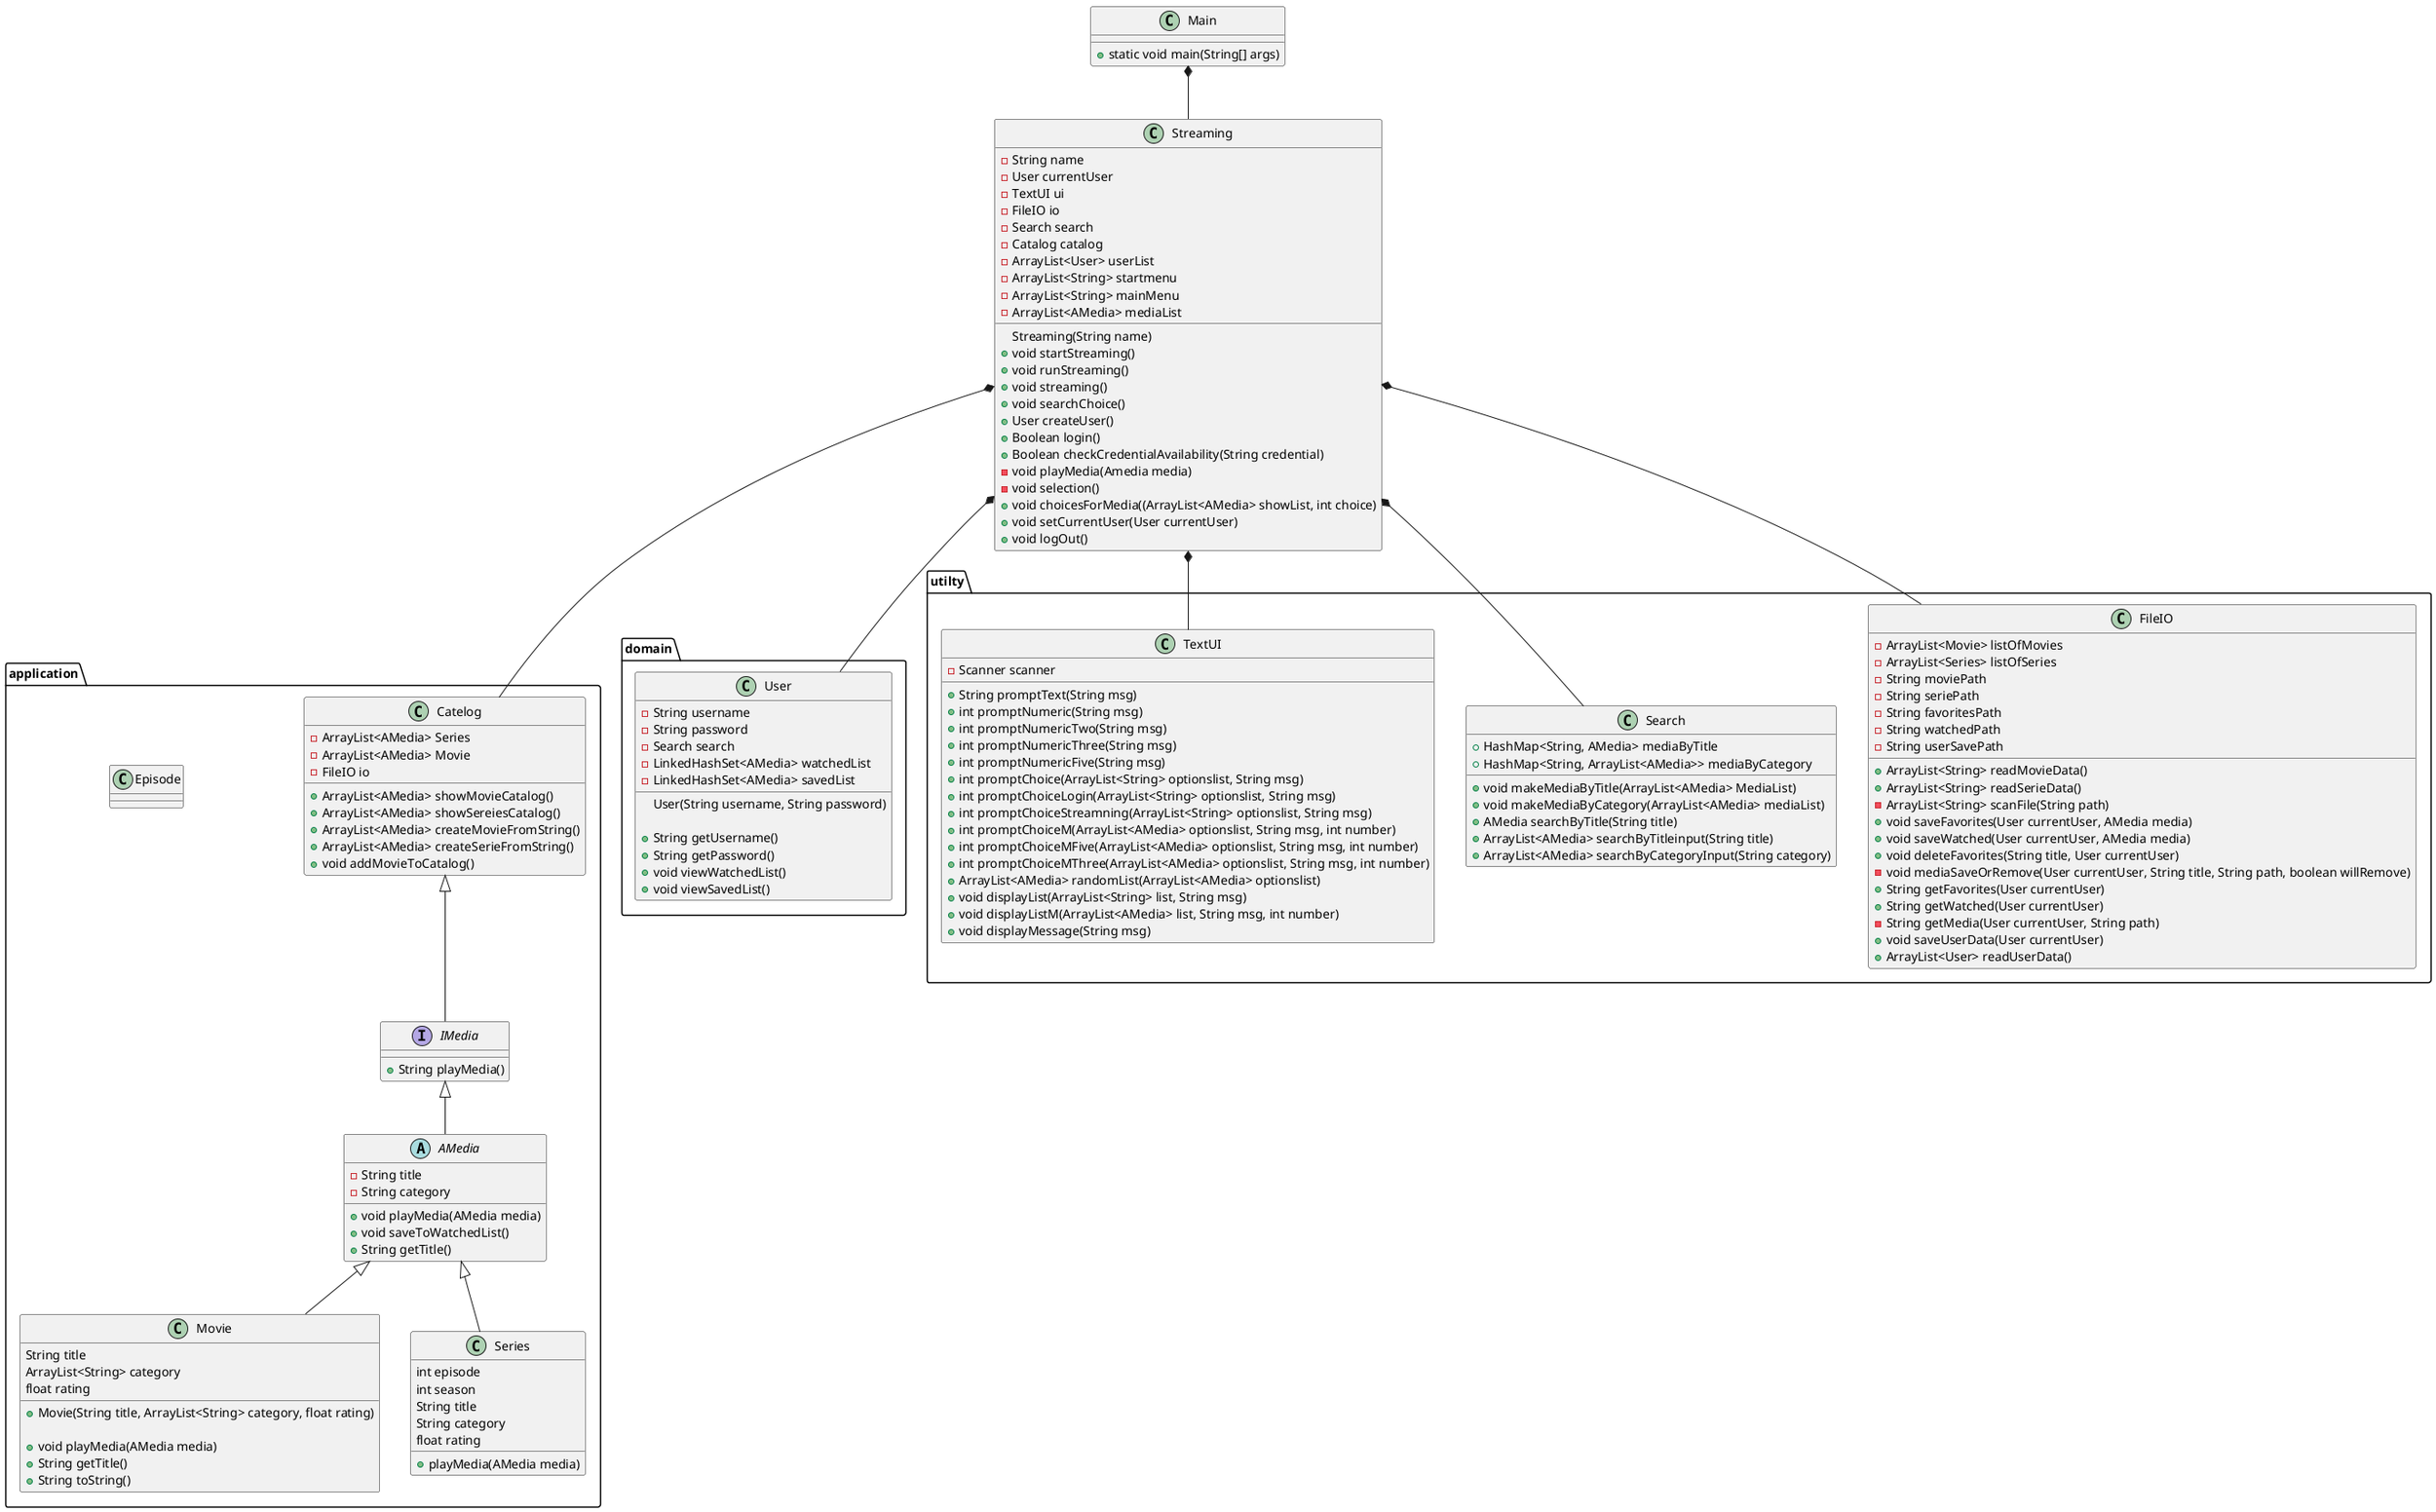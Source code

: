 @startuml

class Main {
+ static void main(String[] args)
}
package application{
interface IMedia {
+ String playMedia()
'+ pauseMedia()
}

abstract AMedia {
- String title
- String category
+ void playMedia(AMedia media)
+ void saveToWatchedList()
+ String getTitle()

}

class Movie {
    String title
    ArrayList<String> category
    float rating

    + Movie(String title, ArrayList<String> category, float rating)

    + void playMedia(AMedia media)
    + String getTitle()
    + String toString()
}

class Catelog{
- ArrayList<AMedia> Series
- ArrayList<AMedia> Movie
- FileIO io

+ ArrayList<AMedia> showMovieCatalog()
+ ArrayList<AMedia> showSereiesCatalog()
+ ArrayList<AMedia> createMovieFromString()
+ ArrayList<AMedia> createSerieFromString()
+ void addMovieToCatalog()
}


class Series {
    int episode
    int season
    String title
    String category
    float rating

    +playMedia(AMedia media)
}
class Episode{

}
}

package domain{
class User {
- String username
- String password
- Search search
- LinkedHashSet<AMedia> watchedList
- LinkedHashSet<AMedia> savedList

User(String username, String password)

+ String getUsername()
+ String getPassword()
+ void viewWatchedList()
+ void viewSavedList()
}
}

class Streaming {
- String name
- User currentUser
- TextUI ui
- FileIO io
- Search search
- Catalog catalog
- ArrayList<User> userList
-ArrayList<String> startmenu
-ArrayList<String> mainMenu
-ArrayList<AMedia> mediaList
Streaming(String name)
+ void startStreaming()
+ void runStreaming()
+ void streaming()
+ void searchChoice()
+ User createUser()
+ Boolean login()
+ Boolean checkCredentialAvailability(String credential)
- void playMedia(Amedia media)
- void selection()
+ void choicesForMedia((ArrayList<AMedia> showList, int choice)
+ void setCurrentUser(User currentUser)
+ void logOut()
}


package utilty{
class FileIO {
- ArrayList<Movie> listOfMovies
- ArrayList<Series> listOfSeries
- String moviePath
- String seriePath
- String favoritesPath
- String watchedPath
- String userSavePath

+ ArrayList<String> readMovieData()
+ ArrayList<String> readSerieData()
- ArrayList<String> scanFile(String path)
+ void saveFavorites(User currentUser, AMedia media)
+ void saveWatched(User currentUser, AMedia media)
+ void deleteFavorites(String title, User currentUser)
- void mediaSaveOrRemove(User currentUser, String title, String path, boolean willRemove)
+ String getFavorites(User currentUser)
+ String getWatched(User currentUser)
- String getMedia(User currentUser, String path)
+ void saveUserData(User currentUser)
+ ArrayList<User> readUserData()
}

class Search {

+ HashMap<String, AMedia> mediaByTitle
+ HashMap<String, ArrayList<AMedia>> mediaByCategory
+ void makeMediaByTitle(ArrayList<AMedia> MediaList)
+ void makeMediaByCategory(ArrayList<AMedia> mediaList)
+ AMedia searchByTitle(String title)
+ ArrayList<AMedia> searchByTitleinput(String title)
+ ArrayList<AMedia> searchByCategoryInput(String category)

}
class TextUI {
- Scanner scanner
+ String promptText(String msg)
+ int promptNumeric(String msg)
+ int promptNumericTwo(String msg)
+ int promptNumericThree(String msg)
+ int promptNumericFive(String msg)
+ int promptChoice(ArrayList<String> optionslist, String msg)
+ int promptChoiceLogin(ArrayList<String> optionslist, String msg)
+ int promptChoiceStreamning(ArrayList<String> optionslist, String msg)
+ int promptChoiceM(ArrayList<AMedia> optionslist, String msg, int number)
+ int promptChoiceMFive(ArrayList<AMedia> optionslist, String msg, int number)
+ int promptChoiceMThree(ArrayList<AMedia> optionslist, String msg, int number)
+ ArrayList<AMedia> randomList(ArrayList<AMedia> optionslist)
+ void displayList(ArrayList<String> list, String msg)
+ void displayListM(ArrayList<AMedia> list, String msg, int number)
+ void displayMessage(String msg)


}
}


Main *-- Streaming
Streaming *-- Catelog
Streaming *-- User
Streaming *-- Search
Streaming *-- TextUI
Catelog <|-- IMedia
IMedia <|-- AMedia
Streaming *-- FileIO
AMedia <|-- Movie
AMedia  <|-- Series

'https://devhints.io/plantuml
'Car <|-- SmallCar      # extension
'Car *-- Engine         # composition
'Cars o-- Car           # aggregation
'Car <|.. SmallCar      # dotted line (use .. instead of --)
'Car <|--* Car

'-left->
'-right->

@enduml